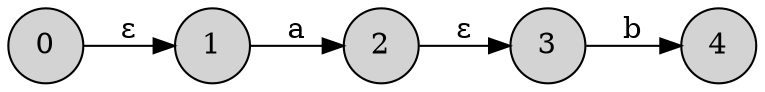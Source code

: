 
digraph {
rankdir=LR;
node [shape = circle; style = filled;];
0->1[label="ε"];
1->2[label="a"];
2->3[label="ε"];
3->4[label="b"];
0 [label="0";]
1 [label="1";]
2 [label="2";]
3 [label="3";]
4 [label="4";]
}


